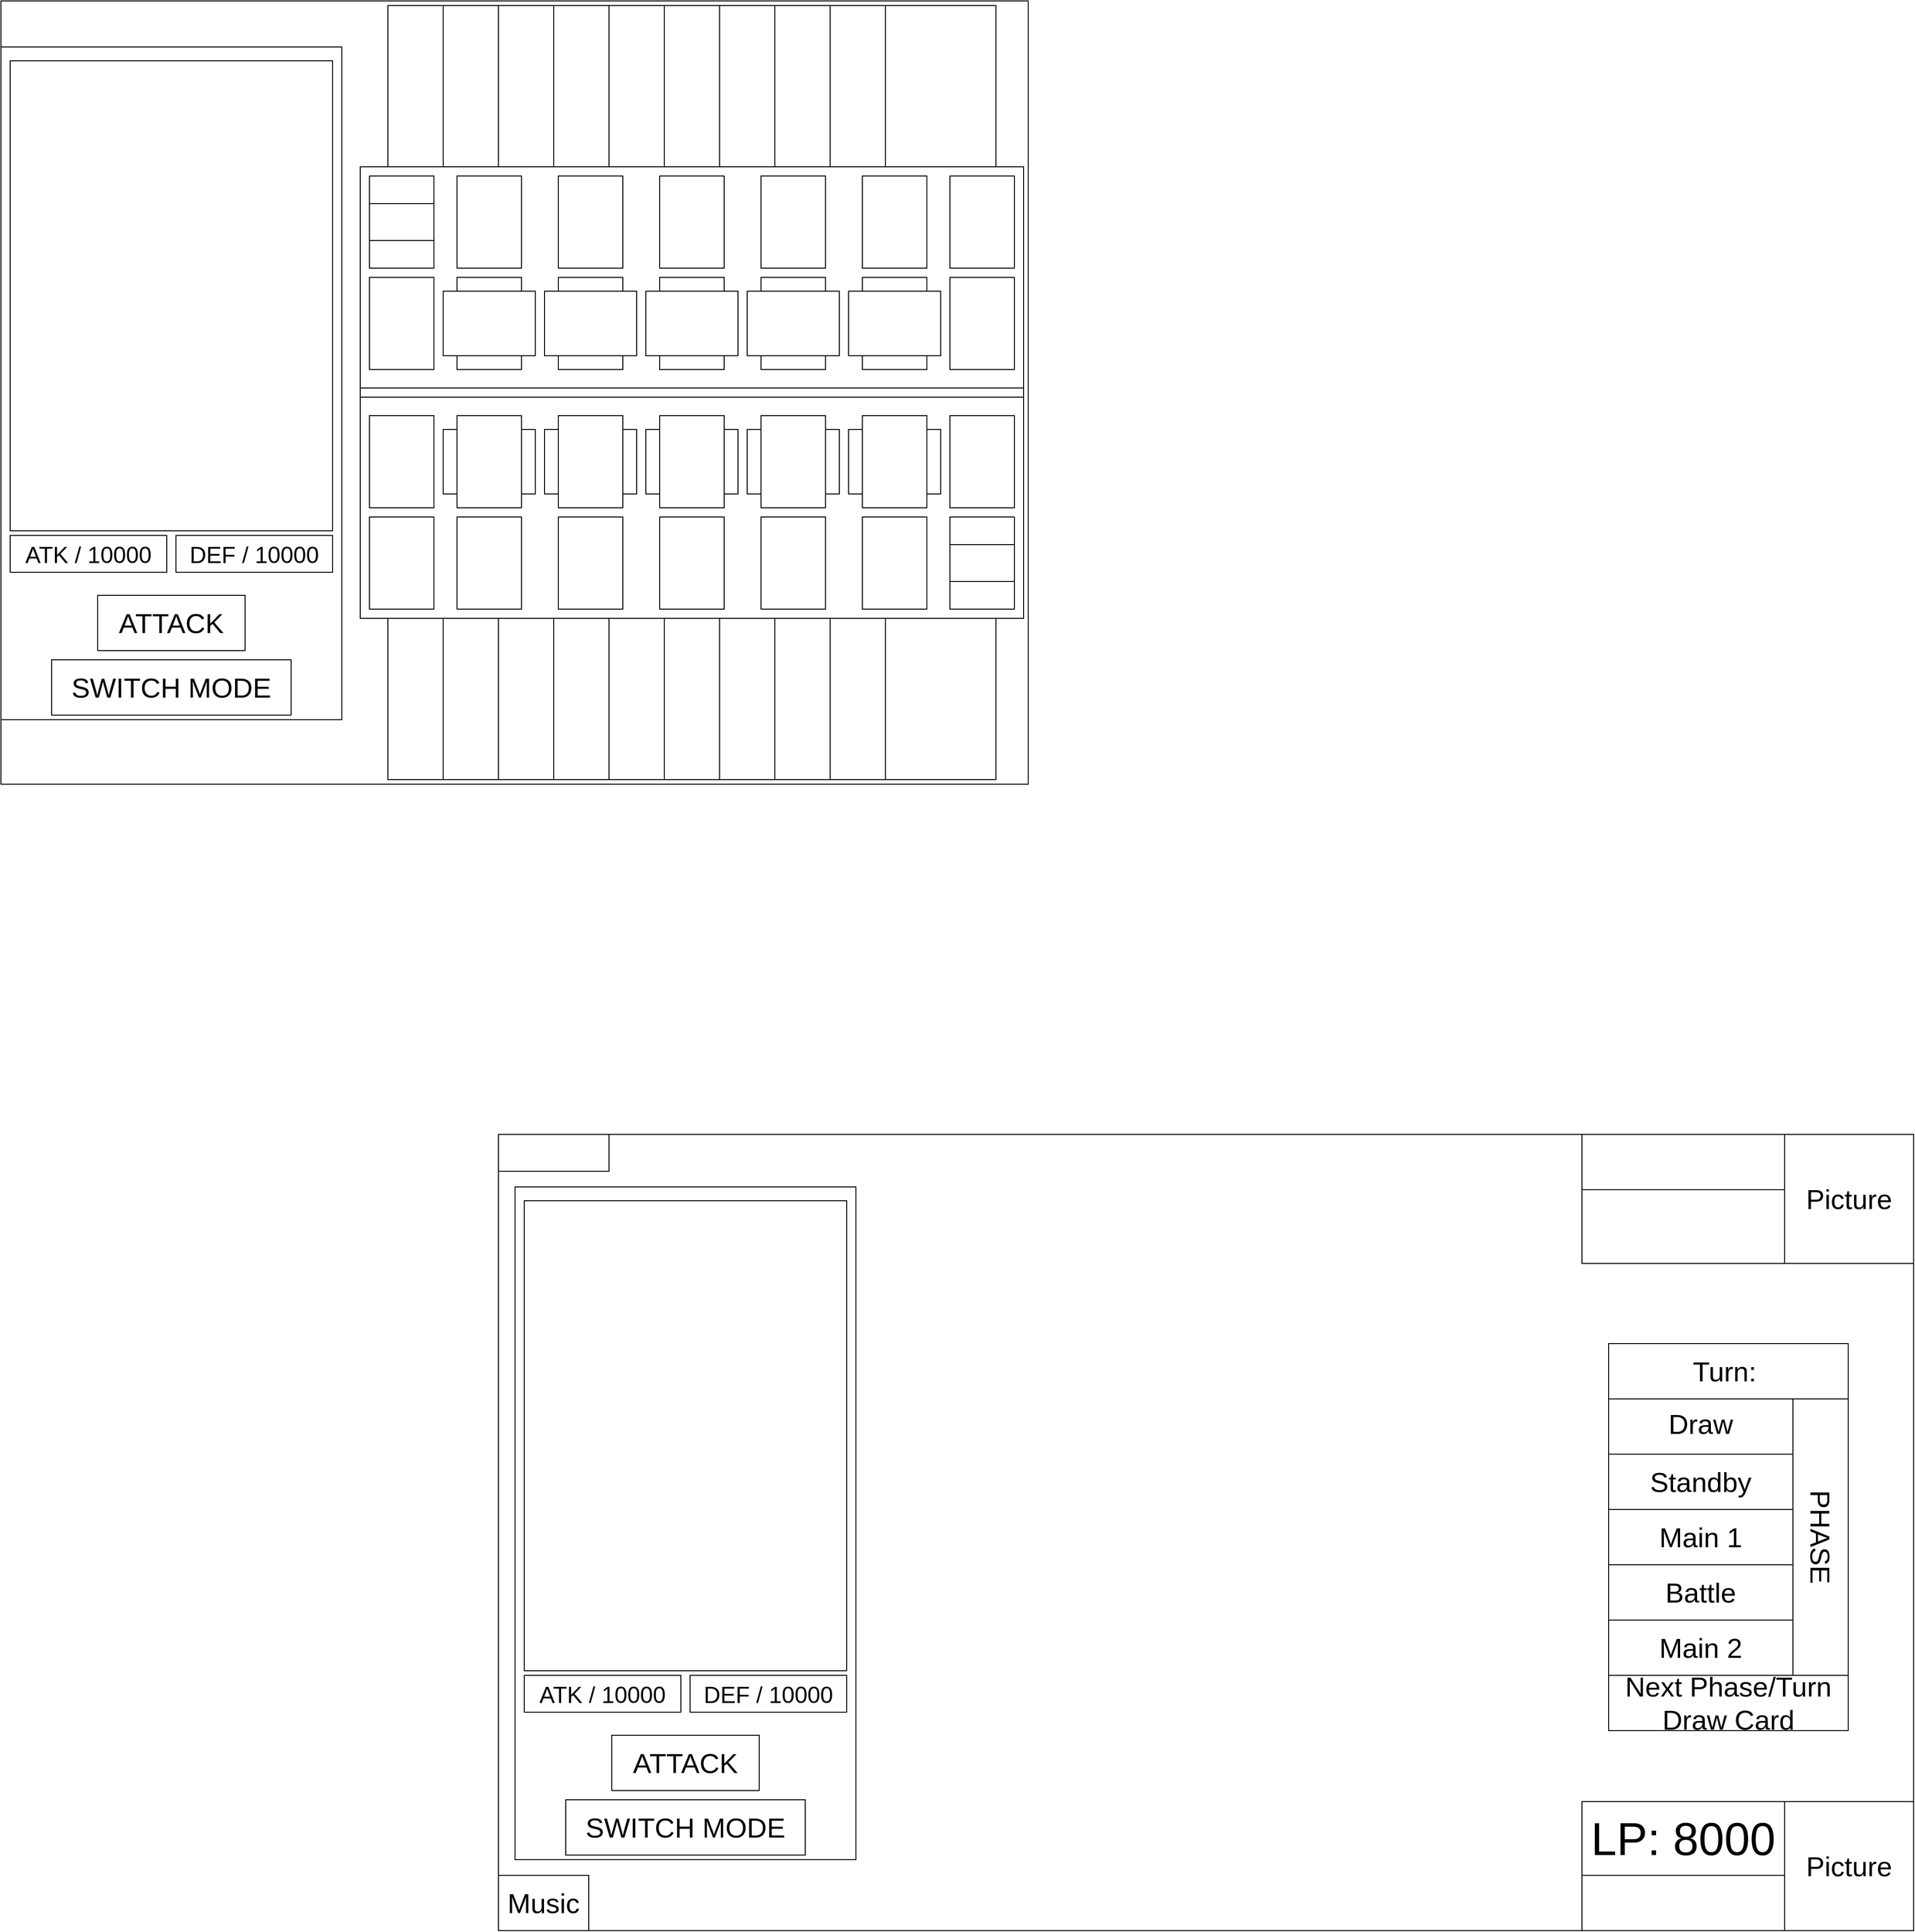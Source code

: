 <mxfile version="24.2.5" type="github">
  <diagram name="Page-1" id="z7e0Jf43Eca83nyhEx7l">
    <mxGraphModel dx="2440" dy="1313" grid="1" gridSize="10" guides="1" tooltips="1" connect="1" arrows="1" fold="1" page="1" pageScale="1" pageWidth="850" pageHeight="1100" math="0" shadow="0">
      <root>
        <mxCell id="0" />
        <mxCell id="1" parent="0" />
        <mxCell id="yShDVyeZ53WpqZu7RZC7-21" value="" style="rounded=0;whiteSpace=wrap;html=1;container=0;" parent="1" vertex="1">
          <mxGeometry x="540" y="1230" width="1536" height="864" as="geometry" />
        </mxCell>
        <mxCell id="yShDVyeZ53WpqZu7RZC7-68" value="" style="rounded=0;whiteSpace=wrap;html=1;container=0;" parent="1" vertex="1">
          <mxGeometry x="558" y="1287" width="370" height="730" as="geometry" />
        </mxCell>
        <mxCell id="yShDVyeZ53WpqZu7RZC7-69" value="" style="rounded=0;whiteSpace=wrap;html=1;container=0;" parent="1" vertex="1">
          <mxGeometry x="568" y="1302" width="350" height="510" as="geometry" />
        </mxCell>
        <mxCell id="yShDVyeZ53WpqZu7RZC7-70" value="ATTACK" style="rounded=0;whiteSpace=wrap;html=1;fontSize=30;container=0;" parent="1" vertex="1">
          <mxGeometry x="663" y="1882" width="160" height="60" as="geometry" />
        </mxCell>
        <mxCell id="yShDVyeZ53WpqZu7RZC7-71" value="Standby" style="rounded=0;whiteSpace=wrap;html=1;fontSize=30;container=0;" parent="1" vertex="1">
          <mxGeometry x="1745" y="1577" width="200" height="60" as="geometry" />
        </mxCell>
        <mxCell id="yShDVyeZ53WpqZu7RZC7-72" value="SWITCH MODE" style="rounded=0;whiteSpace=wrap;html=1;fontSize=30;container=0;" parent="1" vertex="1">
          <mxGeometry x="613" y="1952" width="260" height="60" as="geometry" />
        </mxCell>
        <mxCell id="yShDVyeZ53WpqZu7RZC7-73" value="Main 1" style="rounded=0;whiteSpace=wrap;html=1;fontSize=30;container=0;" parent="1" vertex="1">
          <mxGeometry x="1745" y="1637" width="200" height="60" as="geometry" />
        </mxCell>
        <mxCell id="yShDVyeZ53WpqZu7RZC7-74" value="Battle" style="rounded=0;whiteSpace=wrap;html=1;fontSize=30;container=0;" parent="1" vertex="1">
          <mxGeometry x="1745" y="1697" width="200" height="60" as="geometry" />
        </mxCell>
        <mxCell id="yShDVyeZ53WpqZu7RZC7-75" value="Main 2" style="rounded=0;whiteSpace=wrap;html=1;fontSize=30;container=0;" parent="1" vertex="1">
          <mxGeometry x="1745" y="1757" width="200" height="60" as="geometry" />
        </mxCell>
        <mxCell id="yShDVyeZ53WpqZu7RZC7-76" value="Draw" style="rounded=0;whiteSpace=wrap;html=1;fontSize=30;container=0;" parent="1" vertex="1">
          <mxGeometry x="1745" y="1510" width="200" height="67" as="geometry" />
        </mxCell>
        <mxCell id="yShDVyeZ53WpqZu7RZC7-77" value="Next Phase/Turn&lt;div&gt;Draw Card&lt;/div&gt;" style="rounded=0;whiteSpace=wrap;html=1;fontSize=30;container=0;" parent="1" vertex="1">
          <mxGeometry x="1745" y="1817" width="260" height="60" as="geometry" />
        </mxCell>
        <mxCell id="yShDVyeZ53WpqZu7RZC7-78" value="Turn:&amp;nbsp;" style="rounded=0;whiteSpace=wrap;html=1;fontSize=30;container=0;" parent="1" vertex="1">
          <mxGeometry x="1745" y="1457" width="260" height="60" as="geometry" />
        </mxCell>
        <mxCell id="yShDVyeZ53WpqZu7RZC7-79" value="PHASE" style="rounded=0;whiteSpace=wrap;html=1;rotation=90;fontSize=30;container=0;" parent="1" vertex="1">
          <mxGeometry x="1825" y="1637" width="300" height="60" as="geometry" />
        </mxCell>
        <mxCell id="yShDVyeZ53WpqZu7RZC7-80" value="Music" style="rounded=0;whiteSpace=wrap;html=1;fontSize=30;container=0;" parent="1" vertex="1">
          <mxGeometry x="540" y="2034" width="98" height="60" as="geometry" />
        </mxCell>
        <mxCell id="yShDVyeZ53WpqZu7RZC7-81" value="ATK / 10000" style="rounded=0;whiteSpace=wrap;html=1;fontSize=25;container=0;" parent="1" vertex="1">
          <mxGeometry x="568" y="1817" width="170" height="40" as="geometry" />
        </mxCell>
        <mxCell id="yShDVyeZ53WpqZu7RZC7-82" value="DEF / 10000" style="rounded=0;whiteSpace=wrap;html=1;fontSize=25;container=0;" parent="1" vertex="1">
          <mxGeometry x="748" y="1817" width="170" height="40" as="geometry" />
        </mxCell>
        <mxCell id="yShDVyeZ53WpqZu7RZC7-83" value="" style="rounded=0;whiteSpace=wrap;html=1;container=0;" parent="1" vertex="1">
          <mxGeometry x="1716" y="1230" width="360" height="140" as="geometry" />
        </mxCell>
        <mxCell id="yShDVyeZ53WpqZu7RZC7-84" value="LP: 8000" style="rounded=0;whiteSpace=wrap;html=1;fontSize=50;container=0;" parent="1" vertex="1">
          <mxGeometry x="1716" y="1290" width="220" height="70" as="geometry" />
        </mxCell>
        <mxCell id="yShDVyeZ53WpqZu7RZC7-85" value="" style="rounded=0;whiteSpace=wrap;html=1;fontSize=30;container=0;" parent="1" vertex="1">
          <mxGeometry x="1716" y="1230" width="220" height="60" as="geometry" />
        </mxCell>
        <mxCell id="yShDVyeZ53WpqZu7RZC7-86" value="Picture" style="whiteSpace=wrap;html=1;aspect=fixed;fontSize=30;container=0;" parent="1" vertex="1">
          <mxGeometry x="1936" y="1230" width="140" height="140" as="geometry" />
        </mxCell>
        <mxCell id="yShDVyeZ53WpqZu7RZC7-87" value="LP: 8000" style="rounded=0;whiteSpace=wrap;html=1;fontSize=50;container=0;" parent="1" vertex="1">
          <mxGeometry x="1716" y="1954" width="220" height="80" as="geometry" />
        </mxCell>
        <mxCell id="yShDVyeZ53WpqZu7RZC7-88" value="" style="rounded=0;whiteSpace=wrap;html=1;fontSize=30;container=0;" parent="1" vertex="1">
          <mxGeometry x="1716" y="2034" width="220" height="60" as="geometry" />
        </mxCell>
        <mxCell id="yShDVyeZ53WpqZu7RZC7-89" value="Picture" style="whiteSpace=wrap;html=1;aspect=fixed;fontSize=30;container=0;" parent="1" vertex="1">
          <mxGeometry x="1936" y="1954" width="140" height="140" as="geometry" />
        </mxCell>
        <mxCell id="yShDVyeZ53WpqZu7RZC7-113" value="" style="rounded=0;whiteSpace=wrap;html=1;container=0;" parent="1" vertex="1">
          <mxGeometry x="540" y="1230" width="120" height="40" as="geometry" />
        </mxCell>
        <mxCell id="yShDVyeZ53WpqZu7RZC7-37" value="" style="rounded=0;whiteSpace=wrap;html=1;container=0;" parent="1" vertex="1">
          <mxGeometry x="1716" y="1230" width="360" height="140" as="geometry" />
        </mxCell>
        <mxCell id="yShDVyeZ53WpqZu7RZC7-39" value="" style="rounded=0;whiteSpace=wrap;html=1;fontSize=30;container=0;" parent="1" vertex="1">
          <mxGeometry x="1716" y="1230" width="220" height="60" as="geometry" />
        </mxCell>
        <mxCell id="yShDVyeZ53WpqZu7RZC7-40" value="Picture" style="whiteSpace=wrap;html=1;aspect=fixed;fontSize=30;container=0;" parent="1" vertex="1">
          <mxGeometry x="1936" y="1230" width="140" height="140" as="geometry" />
        </mxCell>
        <mxCell id="yShDVyeZ53WpqZu7RZC7-67" value="" style="rounded=0;whiteSpace=wrap;html=1;container=0;" parent="1" vertex="1">
          <mxGeometry x="540" y="1230" width="120" height="40" as="geometry" />
        </mxCell>
        <mxCell id="QkR3hnECUOmhi_xK6HSF-2" value="" style="rounded=0;whiteSpace=wrap;html=1;container=0;" parent="1" vertex="1">
          <mxGeometry width="1115" height="850" as="geometry" />
        </mxCell>
        <mxCell id="QkR3hnECUOmhi_xK6HSF-3" value="" style="rounded=0;whiteSpace=wrap;html=1;container=0;" parent="1" vertex="1">
          <mxGeometry y="50" width="370" height="730" as="geometry" />
        </mxCell>
        <mxCell id="QkR3hnECUOmhi_xK6HSF-4" value="" style="rounded=0;whiteSpace=wrap;html=1;container=0;" parent="1" vertex="1">
          <mxGeometry x="10" y="65" width="350" height="510" as="geometry" />
        </mxCell>
        <mxCell id="QkR3hnECUOmhi_xK6HSF-5" value="ATTACK" style="rounded=0;whiteSpace=wrap;html=1;fontSize=30;container=0;" parent="1" vertex="1">
          <mxGeometry x="105" y="645" width="160" height="60" as="geometry" />
        </mxCell>
        <mxCell id="QkR3hnECUOmhi_xK6HSF-6" value="SWITCH MODE" style="rounded=0;whiteSpace=wrap;html=1;fontSize=30;container=0;" parent="1" vertex="1">
          <mxGeometry x="55" y="715" width="260" height="60" as="geometry" />
        </mxCell>
        <mxCell id="QkR3hnECUOmhi_xK6HSF-7" value="ATK / 10000" style="rounded=0;whiteSpace=wrap;html=1;fontSize=25;container=0;" parent="1" vertex="1">
          <mxGeometry x="10" y="580" width="170" height="40" as="geometry" />
        </mxCell>
        <mxCell id="QkR3hnECUOmhi_xK6HSF-8" value="DEF / 10000" style="rounded=0;whiteSpace=wrap;html=1;fontSize=25;container=0;" parent="1" vertex="1">
          <mxGeometry x="190" y="580" width="170" height="40" as="geometry" />
        </mxCell>
        <mxCell id="QkR3hnECUOmhi_xK6HSF-31" value="" style="rounded=0;whiteSpace=wrap;html=1;container=0;" parent="1" vertex="1">
          <mxGeometry x="390" y="180" width="720" height="490" as="geometry" />
        </mxCell>
        <mxCell id="QkR3hnECUOmhi_xK6HSF-32" value="" style="rounded=0;whiteSpace=wrap;html=1;container=0;" parent="1" vertex="1">
          <mxGeometry x="400" y="190" width="70" height="100" as="geometry" />
        </mxCell>
        <mxCell id="QkR3hnECUOmhi_xK6HSF-33" value="40" style="rounded=0;whiteSpace=wrap;html=1;fontSize=30;container=0;" parent="1" vertex="1">
          <mxGeometry x="1030" y="200" width="70" height="70" as="geometry" />
        </mxCell>
        <mxCell id="QkR3hnECUOmhi_xK6HSF-34" value="" style="rounded=0;whiteSpace=wrap;html=1;container=0;" parent="1" vertex="1">
          <mxGeometry x="1030" y="190" width="70" height="100" as="geometry" />
        </mxCell>
        <mxCell id="QkR3hnECUOmhi_xK6HSF-35" value="" style="rounded=0;whiteSpace=wrap;html=1;container=0;" parent="1" vertex="1">
          <mxGeometry x="495" y="190" width="70" height="100" as="geometry" />
        </mxCell>
        <mxCell id="QkR3hnECUOmhi_xK6HSF-36" value="" style="rounded=0;whiteSpace=wrap;html=1;container=0;" parent="1" vertex="1">
          <mxGeometry x="605" y="190" width="70" height="100" as="geometry" />
        </mxCell>
        <mxCell id="QkR3hnECUOmhi_xK6HSF-37" value="" style="rounded=0;whiteSpace=wrap;html=1;container=0;" parent="1" vertex="1">
          <mxGeometry x="715" y="190" width="70" height="100" as="geometry" />
        </mxCell>
        <mxCell id="QkR3hnECUOmhi_xK6HSF-38" value="" style="rounded=0;whiteSpace=wrap;html=1;container=0;" parent="1" vertex="1">
          <mxGeometry x="825" y="190" width="70" height="100" as="geometry" />
        </mxCell>
        <mxCell id="QkR3hnECUOmhi_xK6HSF-39" value="" style="rounded=0;whiteSpace=wrap;html=1;container=0;" parent="1" vertex="1">
          <mxGeometry x="935" y="190" width="70" height="100" as="geometry" />
        </mxCell>
        <mxCell id="QkR3hnECUOmhi_xK6HSF-40" value="" style="rounded=0;whiteSpace=wrap;html=1;container=0;" parent="1" vertex="1">
          <mxGeometry x="400" y="300" width="70" height="100" as="geometry" />
        </mxCell>
        <mxCell id="QkR3hnECUOmhi_xK6HSF-41" value="" style="rounded=0;whiteSpace=wrap;html=1;container=0;" parent="1" vertex="1">
          <mxGeometry x="1030" y="300" width="70" height="100" as="geometry" />
        </mxCell>
        <mxCell id="QkR3hnECUOmhi_xK6HSF-42" value="" style="rounded=0;whiteSpace=wrap;html=1;container=0;" parent="1" vertex="1">
          <mxGeometry x="495" y="300" width="70" height="100" as="geometry" />
        </mxCell>
        <mxCell id="QkR3hnECUOmhi_xK6HSF-43" value="" style="rounded=0;whiteSpace=wrap;html=1;container=0;" parent="1" vertex="1">
          <mxGeometry x="605" y="300" width="70" height="100" as="geometry" />
        </mxCell>
        <mxCell id="QkR3hnECUOmhi_xK6HSF-44" value="" style="rounded=0;whiteSpace=wrap;html=1;container=0;" parent="1" vertex="1">
          <mxGeometry x="715" y="300" width="70" height="100" as="geometry" />
        </mxCell>
        <mxCell id="QkR3hnECUOmhi_xK6HSF-45" value="" style="rounded=0;whiteSpace=wrap;html=1;container=0;" parent="1" vertex="1">
          <mxGeometry x="825" y="300" width="70" height="100" as="geometry" />
        </mxCell>
        <mxCell id="QkR3hnECUOmhi_xK6HSF-46" value="" style="rounded=0;whiteSpace=wrap;html=1;container=0;" parent="1" vertex="1">
          <mxGeometry x="935" y="300" width="70" height="100" as="geometry" />
        </mxCell>
        <mxCell id="QkR3hnECUOmhi_xK6HSF-47" value="" style="rounded=0;whiteSpace=wrap;html=1;container=0;" parent="1" vertex="1">
          <mxGeometry x="920" y="315" width="100" height="70" as="geometry" />
        </mxCell>
        <mxCell id="QkR3hnECUOmhi_xK6HSF-48" value="" style="rounded=0;whiteSpace=wrap;html=1;container=0;" parent="1" vertex="1">
          <mxGeometry x="590" y="315" width="100" height="70" as="geometry" />
        </mxCell>
        <mxCell id="QkR3hnECUOmhi_xK6HSF-49" value="" style="rounded=0;whiteSpace=wrap;html=1;container=0;" parent="1" vertex="1">
          <mxGeometry x="810" y="315" width="100" height="70" as="geometry" />
        </mxCell>
        <mxCell id="QkR3hnECUOmhi_xK6HSF-50" value="" style="rounded=0;whiteSpace=wrap;html=1;container=0;" parent="1" vertex="1">
          <mxGeometry x="700" y="315" width="100" height="70" as="geometry" />
        </mxCell>
        <mxCell id="QkR3hnECUOmhi_xK6HSF-51" value="" style="rounded=0;whiteSpace=wrap;html=1;container=0;" parent="1" vertex="1">
          <mxGeometry x="480" y="315" width="100" height="70" as="geometry" />
        </mxCell>
        <mxCell id="QkR3hnECUOmhi_xK6HSF-52" value="" style="rounded=0;whiteSpace=wrap;html=1;container=0;" parent="1" vertex="1">
          <mxGeometry x="400" y="220" width="70" height="40" as="geometry" />
        </mxCell>
        <mxCell id="QkR3hnECUOmhi_xK6HSF-53" value="" style="rounded=0;whiteSpace=wrap;html=1;container=0;" parent="1" vertex="1">
          <mxGeometry x="390" y="420" width="720" height="10" as="geometry" />
        </mxCell>
        <mxCell id="QkR3hnECUOmhi_xK6HSF-54" value="" style="rounded=0;whiteSpace=wrap;html=1;container=0;" parent="1" vertex="1">
          <mxGeometry x="400" y="560" width="70" height="100" as="geometry" />
        </mxCell>
        <mxCell id="QkR3hnECUOmhi_xK6HSF-55" value="40" style="rounded=0;whiteSpace=wrap;html=1;fontSize=30;container=0;" parent="1" vertex="1">
          <mxGeometry x="1030" y="570" width="70" height="70" as="geometry" />
        </mxCell>
        <mxCell id="QkR3hnECUOmhi_xK6HSF-56" value="" style="rounded=0;whiteSpace=wrap;html=1;container=0;" parent="1" vertex="1">
          <mxGeometry x="1030" y="560" width="70" height="100" as="geometry" />
        </mxCell>
        <mxCell id="QkR3hnECUOmhi_xK6HSF-57" value="" style="rounded=0;whiteSpace=wrap;html=1;container=0;" parent="1" vertex="1">
          <mxGeometry x="495" y="560" width="70" height="100" as="geometry" />
        </mxCell>
        <mxCell id="QkR3hnECUOmhi_xK6HSF-58" value="" style="rounded=0;whiteSpace=wrap;html=1;container=0;" parent="1" vertex="1">
          <mxGeometry x="605" y="560" width="70" height="100" as="geometry" />
        </mxCell>
        <mxCell id="QkR3hnECUOmhi_xK6HSF-59" value="" style="rounded=0;whiteSpace=wrap;html=1;container=0;" parent="1" vertex="1">
          <mxGeometry x="715" y="560" width="70" height="100" as="geometry" />
        </mxCell>
        <mxCell id="QkR3hnECUOmhi_xK6HSF-60" value="" style="rounded=0;whiteSpace=wrap;html=1;container=0;" parent="1" vertex="1">
          <mxGeometry x="825" y="560" width="70" height="100" as="geometry" />
        </mxCell>
        <mxCell id="QkR3hnECUOmhi_xK6HSF-61" value="" style="rounded=0;whiteSpace=wrap;html=1;container=0;" parent="1" vertex="1">
          <mxGeometry x="935" y="560" width="70" height="100" as="geometry" />
        </mxCell>
        <mxCell id="QkR3hnECUOmhi_xK6HSF-62" value="" style="rounded=0;whiteSpace=wrap;html=1;container=0;" parent="1" vertex="1">
          <mxGeometry x="1030" y="450" width="70" height="100" as="geometry" />
        </mxCell>
        <mxCell id="QkR3hnECUOmhi_xK6HSF-63" value="" style="rounded=0;whiteSpace=wrap;html=1;container=0;" parent="1" vertex="1">
          <mxGeometry x="400" y="450" width="70" height="100" as="geometry" />
        </mxCell>
        <mxCell id="QkR3hnECUOmhi_xK6HSF-64" value="" style="rounded=0;whiteSpace=wrap;html=1;container=0;" parent="1" vertex="1">
          <mxGeometry x="480" y="465" width="100" height="70" as="geometry" />
        </mxCell>
        <mxCell id="QkR3hnECUOmhi_xK6HSF-65" value="" style="rounded=0;whiteSpace=wrap;html=1;container=0;" parent="1" vertex="1">
          <mxGeometry x="590" y="465" width="100" height="70" as="geometry" />
        </mxCell>
        <mxCell id="QkR3hnECUOmhi_xK6HSF-66" value="" style="rounded=0;whiteSpace=wrap;html=1;container=0;" parent="1" vertex="1">
          <mxGeometry x="700" y="465" width="100" height="70" as="geometry" />
        </mxCell>
        <mxCell id="QkR3hnECUOmhi_xK6HSF-67" value="" style="rounded=0;whiteSpace=wrap;html=1;container=0;" parent="1" vertex="1">
          <mxGeometry x="810" y="465" width="100" height="70" as="geometry" />
        </mxCell>
        <mxCell id="QkR3hnECUOmhi_xK6HSF-68" value="" style="rounded=0;whiteSpace=wrap;html=1;container=0;" parent="1" vertex="1">
          <mxGeometry x="920" y="465" width="100" height="70" as="geometry" />
        </mxCell>
        <mxCell id="QkR3hnECUOmhi_xK6HSF-69" value="" style="rounded=0;whiteSpace=wrap;html=1;container=0;" parent="1" vertex="1">
          <mxGeometry x="495" y="450" width="70" height="100" as="geometry" />
        </mxCell>
        <mxCell id="QkR3hnECUOmhi_xK6HSF-70" value="" style="rounded=0;whiteSpace=wrap;html=1;container=0;" parent="1" vertex="1">
          <mxGeometry x="605" y="450" width="70" height="100" as="geometry" />
        </mxCell>
        <mxCell id="QkR3hnECUOmhi_xK6HSF-71" value="" style="rounded=0;whiteSpace=wrap;html=1;container=0;" parent="1" vertex="1">
          <mxGeometry x="715" y="450" width="70" height="100" as="geometry" />
        </mxCell>
        <mxCell id="QkR3hnECUOmhi_xK6HSF-72" value="" style="rounded=0;whiteSpace=wrap;html=1;container=0;" parent="1" vertex="1">
          <mxGeometry x="825" y="450" width="70" height="100" as="geometry" />
        </mxCell>
        <mxCell id="QkR3hnECUOmhi_xK6HSF-73" value="" style="rounded=0;whiteSpace=wrap;html=1;container=0;" parent="1" vertex="1">
          <mxGeometry x="935" y="450" width="70" height="100" as="geometry" />
        </mxCell>
        <mxCell id="QkR3hnECUOmhi_xK6HSF-74" value="" style="rounded=0;whiteSpace=wrap;html=1;container=0;" parent="1" vertex="1">
          <mxGeometry x="1030" y="590" width="70" height="40" as="geometry" />
        </mxCell>
        <mxCell id="QkR3hnECUOmhi_xK6HSF-9" value="" style="rounded=0;whiteSpace=wrap;html=1;container=0;" parent="1" vertex="1">
          <mxGeometry x="420" y="670" width="120" height="175" as="geometry" />
        </mxCell>
        <mxCell id="QkR3hnECUOmhi_xK6HSF-10" value="" style="rounded=0;whiteSpace=wrap;html=1;container=0;" parent="1" vertex="1">
          <mxGeometry x="480" y="670" width="120" height="175" as="geometry" />
        </mxCell>
        <mxCell id="QkR3hnECUOmhi_xK6HSF-11" value="" style="rounded=0;whiteSpace=wrap;html=1;container=0;" parent="1" vertex="1">
          <mxGeometry x="540" y="670" width="120" height="175" as="geometry" />
        </mxCell>
        <mxCell id="QkR3hnECUOmhi_xK6HSF-12" value="" style="rounded=0;whiteSpace=wrap;html=1;container=0;" parent="1" vertex="1">
          <mxGeometry x="600" y="670" width="120" height="175" as="geometry" />
        </mxCell>
        <mxCell id="QkR3hnECUOmhi_xK6HSF-13" value="" style="rounded=0;whiteSpace=wrap;html=1;container=0;" parent="1" vertex="1">
          <mxGeometry x="660" y="670" width="120" height="175" as="geometry" />
        </mxCell>
        <mxCell id="QkR3hnECUOmhi_xK6HSF-14" value="" style="rounded=0;whiteSpace=wrap;html=1;container=0;" parent="1" vertex="1">
          <mxGeometry x="720" y="670" width="120" height="175" as="geometry" />
        </mxCell>
        <mxCell id="QkR3hnECUOmhi_xK6HSF-15" value="" style="rounded=0;whiteSpace=wrap;html=1;container=0;" parent="1" vertex="1">
          <mxGeometry x="780" y="670" width="120" height="175" as="geometry" />
        </mxCell>
        <mxCell id="QkR3hnECUOmhi_xK6HSF-16" value="" style="rounded=0;whiteSpace=wrap;html=1;container=0;" parent="1" vertex="1">
          <mxGeometry x="840" y="670" width="120" height="175" as="geometry" />
        </mxCell>
        <mxCell id="QkR3hnECUOmhi_xK6HSF-17" value="" style="rounded=0;whiteSpace=wrap;html=1;container=0;" parent="1" vertex="1">
          <mxGeometry x="900" y="670" width="120" height="175" as="geometry" />
        </mxCell>
        <mxCell id="QkR3hnECUOmhi_xK6HSF-18" value="" style="rounded=0;whiteSpace=wrap;html=1;container=0;" parent="1" vertex="1">
          <mxGeometry x="960" y="670" width="120" height="175" as="geometry" />
        </mxCell>
        <mxCell id="QkR3hnECUOmhi_xK6HSF-20" value="" style="rounded=0;whiteSpace=wrap;html=1;container=0;" parent="1" vertex="1">
          <mxGeometry x="420" y="5" width="120" height="175" as="geometry" />
        </mxCell>
        <mxCell id="QkR3hnECUOmhi_xK6HSF-21" value="" style="rounded=0;whiteSpace=wrap;html=1;container=0;" parent="1" vertex="1">
          <mxGeometry x="480" y="5" width="120" height="175" as="geometry" />
        </mxCell>
        <mxCell id="QkR3hnECUOmhi_xK6HSF-22" value="" style="rounded=0;whiteSpace=wrap;html=1;container=0;" parent="1" vertex="1">
          <mxGeometry x="540" y="5" width="120" height="175" as="geometry" />
        </mxCell>
        <mxCell id="QkR3hnECUOmhi_xK6HSF-23" value="" style="rounded=0;whiteSpace=wrap;html=1;container=0;" parent="1" vertex="1">
          <mxGeometry x="600" y="5" width="120" height="175" as="geometry" />
        </mxCell>
        <mxCell id="QkR3hnECUOmhi_xK6HSF-24" value="" style="rounded=0;whiteSpace=wrap;html=1;container=0;" parent="1" vertex="1">
          <mxGeometry x="660" y="5" width="120" height="175" as="geometry" />
        </mxCell>
        <mxCell id="QkR3hnECUOmhi_xK6HSF-25" value="" style="rounded=0;whiteSpace=wrap;html=1;container=0;" parent="1" vertex="1">
          <mxGeometry x="720" y="5" width="120" height="175" as="geometry" />
        </mxCell>
        <mxCell id="QkR3hnECUOmhi_xK6HSF-26" value="" style="rounded=0;whiteSpace=wrap;html=1;container=0;" parent="1" vertex="1">
          <mxGeometry x="780" y="5" width="120" height="175" as="geometry" />
        </mxCell>
        <mxCell id="QkR3hnECUOmhi_xK6HSF-27" value="" style="rounded=0;whiteSpace=wrap;html=1;container=0;" parent="1" vertex="1">
          <mxGeometry x="840" y="5" width="120" height="175" as="geometry" />
        </mxCell>
        <mxCell id="QkR3hnECUOmhi_xK6HSF-28" value="" style="rounded=0;whiteSpace=wrap;html=1;container=0;" parent="1" vertex="1">
          <mxGeometry x="900" y="5" width="120" height="175" as="geometry" />
        </mxCell>
        <mxCell id="QkR3hnECUOmhi_xK6HSF-29" value="" style="rounded=0;whiteSpace=wrap;html=1;container=0;" parent="1" vertex="1">
          <mxGeometry x="960" y="5" width="120" height="175" as="geometry" />
        </mxCell>
      </root>
    </mxGraphModel>
  </diagram>
</mxfile>
